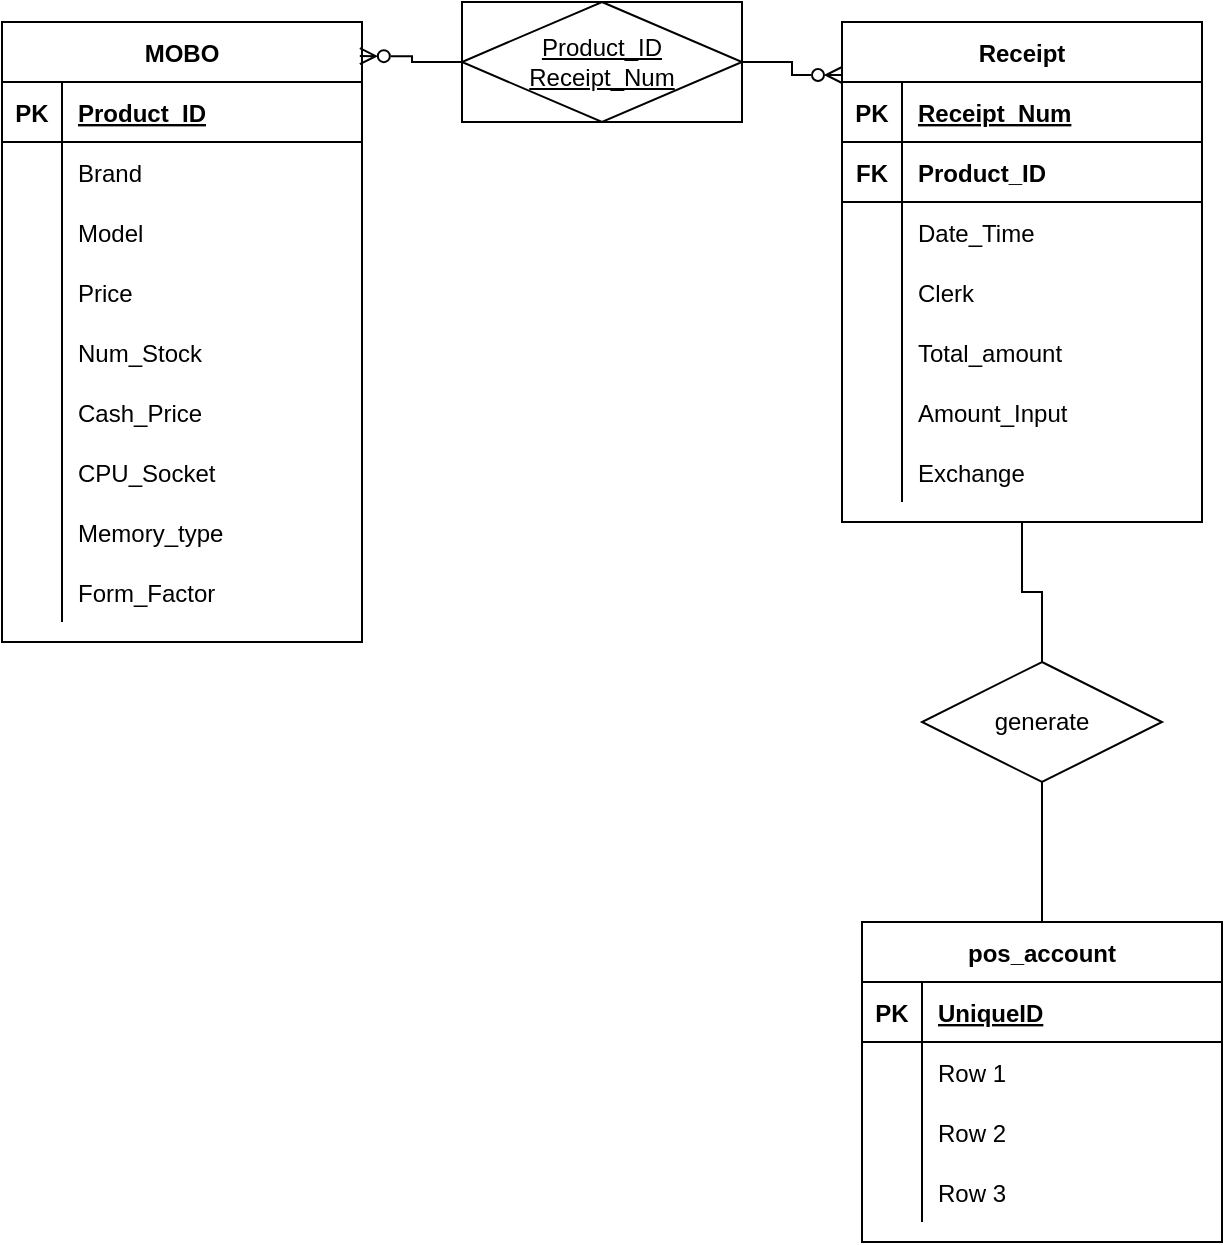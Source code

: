 <mxfile version="16.5.1" type="device"><diagram id="0jJzOU3Ml5l49ZaVhDgS" name="Page-1"><mxGraphModel dx="542" dy="1016" grid="1" gridSize="10" guides="1" tooltips="1" connect="1" arrows="1" fold="1" page="1" pageScale="1" pageWidth="850" pageHeight="1100" math="0" shadow="0"><root><mxCell id="0"/><mxCell id="1" parent="0"/><mxCell id="CDj8WZUj38GbwXmZY-a--4" value="MOBO" style="shape=table;startSize=30;container=1;collapsible=1;childLayout=tableLayout;fixedRows=1;rowLines=0;fontStyle=1;align=center;resizeLast=1;" vertex="1" parent="1"><mxGeometry x="50" y="40" width="180" height="310" as="geometry"/></mxCell><mxCell id="CDj8WZUj38GbwXmZY-a--5" value="" style="shape=tableRow;horizontal=0;startSize=0;swimlaneHead=0;swimlaneBody=0;fillColor=none;collapsible=0;dropTarget=0;points=[[0,0.5],[1,0.5]];portConstraint=eastwest;top=0;left=0;right=0;bottom=1;" vertex="1" parent="CDj8WZUj38GbwXmZY-a--4"><mxGeometry y="30" width="180" height="30" as="geometry"/></mxCell><mxCell id="CDj8WZUj38GbwXmZY-a--6" value="PK" style="shape=partialRectangle;connectable=0;fillColor=none;top=0;left=0;bottom=0;right=0;fontStyle=1;overflow=hidden;" vertex="1" parent="CDj8WZUj38GbwXmZY-a--5"><mxGeometry width="30" height="30" as="geometry"><mxRectangle width="30" height="30" as="alternateBounds"/></mxGeometry></mxCell><mxCell id="CDj8WZUj38GbwXmZY-a--7" value="Product_ID" style="shape=partialRectangle;connectable=0;fillColor=none;top=0;left=0;bottom=0;right=0;align=left;spacingLeft=6;fontStyle=5;overflow=hidden;" vertex="1" parent="CDj8WZUj38GbwXmZY-a--5"><mxGeometry x="30" width="150" height="30" as="geometry"><mxRectangle width="150" height="30" as="alternateBounds"/></mxGeometry></mxCell><mxCell id="CDj8WZUj38GbwXmZY-a--8" value="" style="shape=tableRow;horizontal=0;startSize=0;swimlaneHead=0;swimlaneBody=0;fillColor=none;collapsible=0;dropTarget=0;points=[[0,0.5],[1,0.5]];portConstraint=eastwest;top=0;left=0;right=0;bottom=0;" vertex="1" parent="CDj8WZUj38GbwXmZY-a--4"><mxGeometry y="60" width="180" height="30" as="geometry"/></mxCell><mxCell id="CDj8WZUj38GbwXmZY-a--9" value="" style="shape=partialRectangle;connectable=0;fillColor=none;top=0;left=0;bottom=0;right=0;editable=1;overflow=hidden;" vertex="1" parent="CDj8WZUj38GbwXmZY-a--8"><mxGeometry width="30" height="30" as="geometry"><mxRectangle width="30" height="30" as="alternateBounds"/></mxGeometry></mxCell><mxCell id="CDj8WZUj38GbwXmZY-a--10" value="Brand    " style="shape=partialRectangle;connectable=0;fillColor=none;top=0;left=0;bottom=0;right=0;align=left;spacingLeft=6;overflow=hidden;" vertex="1" parent="CDj8WZUj38GbwXmZY-a--8"><mxGeometry x="30" width="150" height="30" as="geometry"><mxRectangle width="150" height="30" as="alternateBounds"/></mxGeometry></mxCell><mxCell id="CDj8WZUj38GbwXmZY-a--11" value="" style="shape=tableRow;horizontal=0;startSize=0;swimlaneHead=0;swimlaneBody=0;fillColor=none;collapsible=0;dropTarget=0;points=[[0,0.5],[1,0.5]];portConstraint=eastwest;top=0;left=0;right=0;bottom=0;" vertex="1" parent="CDj8WZUj38GbwXmZY-a--4"><mxGeometry y="90" width="180" height="30" as="geometry"/></mxCell><mxCell id="CDj8WZUj38GbwXmZY-a--12" value="" style="shape=partialRectangle;connectable=0;fillColor=none;top=0;left=0;bottom=0;right=0;editable=1;overflow=hidden;" vertex="1" parent="CDj8WZUj38GbwXmZY-a--11"><mxGeometry width="30" height="30" as="geometry"><mxRectangle width="30" height="30" as="alternateBounds"/></mxGeometry></mxCell><mxCell id="CDj8WZUj38GbwXmZY-a--13" value="Model" style="shape=partialRectangle;connectable=0;fillColor=none;top=0;left=0;bottom=0;right=0;align=left;spacingLeft=6;overflow=hidden;" vertex="1" parent="CDj8WZUj38GbwXmZY-a--11"><mxGeometry x="30" width="150" height="30" as="geometry"><mxRectangle width="150" height="30" as="alternateBounds"/></mxGeometry></mxCell><mxCell id="CDj8WZUj38GbwXmZY-a--14" value="" style="shape=tableRow;horizontal=0;startSize=0;swimlaneHead=0;swimlaneBody=0;fillColor=none;collapsible=0;dropTarget=0;points=[[0,0.5],[1,0.5]];portConstraint=eastwest;top=0;left=0;right=0;bottom=0;" vertex="1" parent="CDj8WZUj38GbwXmZY-a--4"><mxGeometry y="120" width="180" height="30" as="geometry"/></mxCell><mxCell id="CDj8WZUj38GbwXmZY-a--15" value="" style="shape=partialRectangle;connectable=0;fillColor=none;top=0;left=0;bottom=0;right=0;editable=1;overflow=hidden;" vertex="1" parent="CDj8WZUj38GbwXmZY-a--14"><mxGeometry width="30" height="30" as="geometry"><mxRectangle width="30" height="30" as="alternateBounds"/></mxGeometry></mxCell><mxCell id="CDj8WZUj38GbwXmZY-a--16" value="Price" style="shape=partialRectangle;connectable=0;fillColor=none;top=0;left=0;bottom=0;right=0;align=left;spacingLeft=6;overflow=hidden;" vertex="1" parent="CDj8WZUj38GbwXmZY-a--14"><mxGeometry x="30" width="150" height="30" as="geometry"><mxRectangle width="150" height="30" as="alternateBounds"/></mxGeometry></mxCell><mxCell id="CDj8WZUj38GbwXmZY-a--17" value="" style="shape=tableRow;horizontal=0;startSize=0;swimlaneHead=0;swimlaneBody=0;fillColor=none;collapsible=0;dropTarget=0;points=[[0,0.5],[1,0.5]];portConstraint=eastwest;top=0;left=0;right=0;bottom=0;" vertex="1" parent="CDj8WZUj38GbwXmZY-a--4"><mxGeometry y="150" width="180" height="30" as="geometry"/></mxCell><mxCell id="CDj8WZUj38GbwXmZY-a--18" value="" style="shape=partialRectangle;connectable=0;fillColor=none;top=0;left=0;bottom=0;right=0;editable=1;overflow=hidden;" vertex="1" parent="CDj8WZUj38GbwXmZY-a--17"><mxGeometry width="30" height="30" as="geometry"><mxRectangle width="30" height="30" as="alternateBounds"/></mxGeometry></mxCell><mxCell id="CDj8WZUj38GbwXmZY-a--19" value="Num_Stock" style="shape=partialRectangle;connectable=0;fillColor=none;top=0;left=0;bottom=0;right=0;align=left;spacingLeft=6;overflow=hidden;" vertex="1" parent="CDj8WZUj38GbwXmZY-a--17"><mxGeometry x="30" width="150" height="30" as="geometry"><mxRectangle width="150" height="30" as="alternateBounds"/></mxGeometry></mxCell><mxCell id="CDj8WZUj38GbwXmZY-a--20" value="" style="shape=tableRow;horizontal=0;startSize=0;swimlaneHead=0;swimlaneBody=0;fillColor=none;collapsible=0;dropTarget=0;points=[[0,0.5],[1,0.5]];portConstraint=eastwest;top=0;left=0;right=0;bottom=0;" vertex="1" parent="CDj8WZUj38GbwXmZY-a--4"><mxGeometry y="180" width="180" height="30" as="geometry"/></mxCell><mxCell id="CDj8WZUj38GbwXmZY-a--21" value="" style="shape=partialRectangle;connectable=0;fillColor=none;top=0;left=0;bottom=0;right=0;editable=1;overflow=hidden;" vertex="1" parent="CDj8WZUj38GbwXmZY-a--20"><mxGeometry width="30" height="30" as="geometry"><mxRectangle width="30" height="30" as="alternateBounds"/></mxGeometry></mxCell><mxCell id="CDj8WZUj38GbwXmZY-a--22" value="Cash_Price" style="shape=partialRectangle;connectable=0;fillColor=none;top=0;left=0;bottom=0;right=0;align=left;spacingLeft=6;overflow=hidden;" vertex="1" parent="CDj8WZUj38GbwXmZY-a--20"><mxGeometry x="30" width="150" height="30" as="geometry"><mxRectangle width="150" height="30" as="alternateBounds"/></mxGeometry></mxCell><mxCell id="CDj8WZUj38GbwXmZY-a--23" value="" style="shape=tableRow;horizontal=0;startSize=0;swimlaneHead=0;swimlaneBody=0;fillColor=none;collapsible=0;dropTarget=0;points=[[0,0.5],[1,0.5]];portConstraint=eastwest;top=0;left=0;right=0;bottom=0;" vertex="1" parent="CDj8WZUj38GbwXmZY-a--4"><mxGeometry y="210" width="180" height="30" as="geometry"/></mxCell><mxCell id="CDj8WZUj38GbwXmZY-a--24" value="" style="shape=partialRectangle;connectable=0;fillColor=none;top=0;left=0;bottom=0;right=0;editable=1;overflow=hidden;" vertex="1" parent="CDj8WZUj38GbwXmZY-a--23"><mxGeometry width="30" height="30" as="geometry"><mxRectangle width="30" height="30" as="alternateBounds"/></mxGeometry></mxCell><mxCell id="CDj8WZUj38GbwXmZY-a--25" value="CPU_Socket" style="shape=partialRectangle;connectable=0;fillColor=none;top=0;left=0;bottom=0;right=0;align=left;spacingLeft=6;overflow=hidden;" vertex="1" parent="CDj8WZUj38GbwXmZY-a--23"><mxGeometry x="30" width="150" height="30" as="geometry"><mxRectangle width="150" height="30" as="alternateBounds"/></mxGeometry></mxCell><mxCell id="CDj8WZUj38GbwXmZY-a--26" value="" style="shape=tableRow;horizontal=0;startSize=0;swimlaneHead=0;swimlaneBody=0;fillColor=none;collapsible=0;dropTarget=0;points=[[0,0.5],[1,0.5]];portConstraint=eastwest;top=0;left=0;right=0;bottom=0;" vertex="1" parent="CDj8WZUj38GbwXmZY-a--4"><mxGeometry y="240" width="180" height="30" as="geometry"/></mxCell><mxCell id="CDj8WZUj38GbwXmZY-a--27" value="" style="shape=partialRectangle;connectable=0;fillColor=none;top=0;left=0;bottom=0;right=0;editable=1;overflow=hidden;" vertex="1" parent="CDj8WZUj38GbwXmZY-a--26"><mxGeometry width="30" height="30" as="geometry"><mxRectangle width="30" height="30" as="alternateBounds"/></mxGeometry></mxCell><mxCell id="CDj8WZUj38GbwXmZY-a--28" value="Memory_type" style="shape=partialRectangle;connectable=0;fillColor=none;top=0;left=0;bottom=0;right=0;align=left;spacingLeft=6;overflow=hidden;" vertex="1" parent="CDj8WZUj38GbwXmZY-a--26"><mxGeometry x="30" width="150" height="30" as="geometry"><mxRectangle width="150" height="30" as="alternateBounds"/></mxGeometry></mxCell><mxCell id="CDj8WZUj38GbwXmZY-a--29" value="" style="shape=tableRow;horizontal=0;startSize=0;swimlaneHead=0;swimlaneBody=0;fillColor=none;collapsible=0;dropTarget=0;points=[[0,0.5],[1,0.5]];portConstraint=eastwest;top=0;left=0;right=0;bottom=0;" vertex="1" parent="CDj8WZUj38GbwXmZY-a--4"><mxGeometry y="270" width="180" height="30" as="geometry"/></mxCell><mxCell id="CDj8WZUj38GbwXmZY-a--30" value="" style="shape=partialRectangle;connectable=0;fillColor=none;top=0;left=0;bottom=0;right=0;editable=1;overflow=hidden;" vertex="1" parent="CDj8WZUj38GbwXmZY-a--29"><mxGeometry width="30" height="30" as="geometry"><mxRectangle width="30" height="30" as="alternateBounds"/></mxGeometry></mxCell><mxCell id="CDj8WZUj38GbwXmZY-a--31" value="Form_Factor" style="shape=partialRectangle;connectable=0;fillColor=none;top=0;left=0;bottom=0;right=0;align=left;spacingLeft=6;overflow=hidden;" vertex="1" parent="CDj8WZUj38GbwXmZY-a--29"><mxGeometry x="30" width="150" height="30" as="geometry"><mxRectangle width="150" height="30" as="alternateBounds"/></mxGeometry></mxCell><mxCell id="CDj8WZUj38GbwXmZY-a--32" value="Receipt" style="shape=table;startSize=30;container=1;collapsible=1;childLayout=tableLayout;fixedRows=1;rowLines=0;fontStyle=1;align=center;resizeLast=1;" vertex="1" parent="1"><mxGeometry x="470" y="40" width="180" height="250" as="geometry"/></mxCell><mxCell id="CDj8WZUj38GbwXmZY-a--33" value="" style="shape=tableRow;horizontal=0;startSize=0;swimlaneHead=0;swimlaneBody=0;fillColor=none;collapsible=0;dropTarget=0;points=[[0,0.5],[1,0.5]];portConstraint=eastwest;top=0;left=0;right=0;bottom=1;" vertex="1" parent="CDj8WZUj38GbwXmZY-a--32"><mxGeometry y="30" width="180" height="30" as="geometry"/></mxCell><mxCell id="CDj8WZUj38GbwXmZY-a--34" value="PK" style="shape=partialRectangle;connectable=0;fillColor=none;top=0;left=0;bottom=0;right=0;fontStyle=1;overflow=hidden;" vertex="1" parent="CDj8WZUj38GbwXmZY-a--33"><mxGeometry width="30" height="30" as="geometry"><mxRectangle width="30" height="30" as="alternateBounds"/></mxGeometry></mxCell><mxCell id="CDj8WZUj38GbwXmZY-a--35" value="Receipt_Num" style="shape=partialRectangle;connectable=0;fillColor=none;top=0;left=0;bottom=0;right=0;align=left;spacingLeft=6;fontStyle=5;overflow=hidden;" vertex="1" parent="CDj8WZUj38GbwXmZY-a--33"><mxGeometry x="30" width="150" height="30" as="geometry"><mxRectangle width="150" height="30" as="alternateBounds"/></mxGeometry></mxCell><mxCell id="CDj8WZUj38GbwXmZY-a--54" value="" style="shape=tableRow;horizontal=0;startSize=0;swimlaneHead=0;swimlaneBody=0;fillColor=none;collapsible=0;dropTarget=0;points=[[0,0.5],[1,0.5]];portConstraint=eastwest;top=0;left=0;right=0;bottom=1;" vertex="1" parent="CDj8WZUj38GbwXmZY-a--32"><mxGeometry y="60" width="180" height="30" as="geometry"/></mxCell><mxCell id="CDj8WZUj38GbwXmZY-a--55" value="FK" style="shape=partialRectangle;connectable=0;fillColor=none;top=0;left=0;bottom=0;right=0;fontStyle=1;overflow=hidden;" vertex="1" parent="CDj8WZUj38GbwXmZY-a--54"><mxGeometry width="30" height="30" as="geometry"><mxRectangle width="30" height="30" as="alternateBounds"/></mxGeometry></mxCell><mxCell id="CDj8WZUj38GbwXmZY-a--56" value="Product_ID" style="shape=partialRectangle;connectable=0;fillColor=none;top=0;left=0;bottom=0;right=0;align=left;spacingLeft=6;fontStyle=1;overflow=hidden;" vertex="1" parent="CDj8WZUj38GbwXmZY-a--54"><mxGeometry x="30" width="150" height="30" as="geometry"><mxRectangle width="150" height="30" as="alternateBounds"/></mxGeometry></mxCell><mxCell id="CDj8WZUj38GbwXmZY-a--36" value="" style="shape=tableRow;horizontal=0;startSize=0;swimlaneHead=0;swimlaneBody=0;fillColor=none;collapsible=0;dropTarget=0;points=[[0,0.5],[1,0.5]];portConstraint=eastwest;top=0;left=0;right=0;bottom=0;" vertex="1" parent="CDj8WZUj38GbwXmZY-a--32"><mxGeometry y="90" width="180" height="30" as="geometry"/></mxCell><mxCell id="CDj8WZUj38GbwXmZY-a--37" value="" style="shape=partialRectangle;connectable=0;fillColor=none;top=0;left=0;bottom=0;right=0;editable=1;overflow=hidden;" vertex="1" parent="CDj8WZUj38GbwXmZY-a--36"><mxGeometry width="30" height="30" as="geometry"><mxRectangle width="30" height="30" as="alternateBounds"/></mxGeometry></mxCell><mxCell id="CDj8WZUj38GbwXmZY-a--38" value="Date_Time" style="shape=partialRectangle;connectable=0;fillColor=none;top=0;left=0;bottom=0;right=0;align=left;spacingLeft=6;overflow=hidden;" vertex="1" parent="CDj8WZUj38GbwXmZY-a--36"><mxGeometry x="30" width="150" height="30" as="geometry"><mxRectangle width="150" height="30" as="alternateBounds"/></mxGeometry></mxCell><mxCell id="CDj8WZUj38GbwXmZY-a--39" value="" style="shape=tableRow;horizontal=0;startSize=0;swimlaneHead=0;swimlaneBody=0;fillColor=none;collapsible=0;dropTarget=0;points=[[0,0.5],[1,0.5]];portConstraint=eastwest;top=0;left=0;right=0;bottom=0;" vertex="1" parent="CDj8WZUj38GbwXmZY-a--32"><mxGeometry y="120" width="180" height="30" as="geometry"/></mxCell><mxCell id="CDj8WZUj38GbwXmZY-a--40" value="" style="shape=partialRectangle;connectable=0;fillColor=none;top=0;left=0;bottom=0;right=0;editable=1;overflow=hidden;" vertex="1" parent="CDj8WZUj38GbwXmZY-a--39"><mxGeometry width="30" height="30" as="geometry"><mxRectangle width="30" height="30" as="alternateBounds"/></mxGeometry></mxCell><mxCell id="CDj8WZUj38GbwXmZY-a--41" value="Clerk" style="shape=partialRectangle;connectable=0;fillColor=none;top=0;left=0;bottom=0;right=0;align=left;spacingLeft=6;overflow=hidden;" vertex="1" parent="CDj8WZUj38GbwXmZY-a--39"><mxGeometry x="30" width="150" height="30" as="geometry"><mxRectangle width="150" height="30" as="alternateBounds"/></mxGeometry></mxCell><mxCell id="CDj8WZUj38GbwXmZY-a--42" value="" style="shape=tableRow;horizontal=0;startSize=0;swimlaneHead=0;swimlaneBody=0;fillColor=none;collapsible=0;dropTarget=0;points=[[0,0.5],[1,0.5]];portConstraint=eastwest;top=0;left=0;right=0;bottom=0;" vertex="1" parent="CDj8WZUj38GbwXmZY-a--32"><mxGeometry y="150" width="180" height="30" as="geometry"/></mxCell><mxCell id="CDj8WZUj38GbwXmZY-a--43" value="" style="shape=partialRectangle;connectable=0;fillColor=none;top=0;left=0;bottom=0;right=0;editable=1;overflow=hidden;" vertex="1" parent="CDj8WZUj38GbwXmZY-a--42"><mxGeometry width="30" height="30" as="geometry"><mxRectangle width="30" height="30" as="alternateBounds"/></mxGeometry></mxCell><mxCell id="CDj8WZUj38GbwXmZY-a--44" value="Total_amount" style="shape=partialRectangle;connectable=0;fillColor=none;top=0;left=0;bottom=0;right=0;align=left;spacingLeft=6;overflow=hidden;" vertex="1" parent="CDj8WZUj38GbwXmZY-a--42"><mxGeometry x="30" width="150" height="30" as="geometry"><mxRectangle width="150" height="30" as="alternateBounds"/></mxGeometry></mxCell><mxCell id="CDj8WZUj38GbwXmZY-a--48" value="" style="shape=tableRow;horizontal=0;startSize=0;swimlaneHead=0;swimlaneBody=0;fillColor=none;collapsible=0;dropTarget=0;points=[[0,0.5],[1,0.5]];portConstraint=eastwest;top=0;left=0;right=0;bottom=0;" vertex="1" parent="CDj8WZUj38GbwXmZY-a--32"><mxGeometry y="180" width="180" height="30" as="geometry"/></mxCell><mxCell id="CDj8WZUj38GbwXmZY-a--49" value="" style="shape=partialRectangle;connectable=0;fillColor=none;top=0;left=0;bottom=0;right=0;editable=1;overflow=hidden;" vertex="1" parent="CDj8WZUj38GbwXmZY-a--48"><mxGeometry width="30" height="30" as="geometry"><mxRectangle width="30" height="30" as="alternateBounds"/></mxGeometry></mxCell><mxCell id="CDj8WZUj38GbwXmZY-a--50" value="Amount_Input" style="shape=partialRectangle;connectable=0;fillColor=none;top=0;left=0;bottom=0;right=0;align=left;spacingLeft=6;overflow=hidden;" vertex="1" parent="CDj8WZUj38GbwXmZY-a--48"><mxGeometry x="30" width="150" height="30" as="geometry"><mxRectangle width="150" height="30" as="alternateBounds"/></mxGeometry></mxCell><mxCell id="CDj8WZUj38GbwXmZY-a--51" value="" style="shape=tableRow;horizontal=0;startSize=0;swimlaneHead=0;swimlaneBody=0;fillColor=none;collapsible=0;dropTarget=0;points=[[0,0.5],[1,0.5]];portConstraint=eastwest;top=0;left=0;right=0;bottom=0;" vertex="1" parent="CDj8WZUj38GbwXmZY-a--32"><mxGeometry y="210" width="180" height="30" as="geometry"/></mxCell><mxCell id="CDj8WZUj38GbwXmZY-a--52" value="" style="shape=partialRectangle;connectable=0;fillColor=none;top=0;left=0;bottom=0;right=0;editable=1;overflow=hidden;" vertex="1" parent="CDj8WZUj38GbwXmZY-a--51"><mxGeometry width="30" height="30" as="geometry"><mxRectangle width="30" height="30" as="alternateBounds"/></mxGeometry></mxCell><mxCell id="CDj8WZUj38GbwXmZY-a--53" value="Exchange" style="shape=partialRectangle;connectable=0;fillColor=none;top=0;left=0;bottom=0;right=0;align=left;spacingLeft=6;overflow=hidden;" vertex="1" parent="CDj8WZUj38GbwXmZY-a--51"><mxGeometry x="30" width="150" height="30" as="geometry"><mxRectangle width="150" height="30" as="alternateBounds"/></mxGeometry></mxCell><mxCell id="CDj8WZUj38GbwXmZY-a--46" style="edgeStyle=orthogonalEdgeStyle;rounded=0;orthogonalLoop=1;jettySize=auto;html=1;entryX=0.994;entryY=0.055;entryDx=0;entryDy=0;entryPerimeter=0;endArrow=ERzeroToMany;endFill=0;exitX=0;exitY=0.5;exitDx=0;exitDy=0;" edge="1" parent="1" source="CDj8WZUj38GbwXmZY-a--73" target="CDj8WZUj38GbwXmZY-a--4"><mxGeometry relative="1" as="geometry"><mxPoint x="290" y="60" as="sourcePoint"/></mxGeometry></mxCell><mxCell id="CDj8WZUj38GbwXmZY-a--47" style="edgeStyle=orthogonalEdgeStyle;rounded=0;orthogonalLoop=1;jettySize=auto;html=1;entryX=0;entryY=0.106;entryDx=0;entryDy=0;entryPerimeter=0;endArrow=ERzeroToMany;endFill=0;exitX=1;exitY=0.5;exitDx=0;exitDy=0;" edge="1" parent="1" source="CDj8WZUj38GbwXmZY-a--73" target="CDj8WZUj38GbwXmZY-a--32"><mxGeometry relative="1" as="geometry"><mxPoint x="410" y="60" as="sourcePoint"/></mxGeometry></mxCell><mxCell id="CDj8WZUj38GbwXmZY-a--57" value="pos_account" style="shape=table;startSize=30;container=1;collapsible=1;childLayout=tableLayout;fixedRows=1;rowLines=0;fontStyle=1;align=center;resizeLast=1;" vertex="1" parent="1"><mxGeometry x="480" y="490" width="180" height="160" as="geometry"/></mxCell><mxCell id="CDj8WZUj38GbwXmZY-a--58" value="" style="shape=tableRow;horizontal=0;startSize=0;swimlaneHead=0;swimlaneBody=0;fillColor=none;collapsible=0;dropTarget=0;points=[[0,0.5],[1,0.5]];portConstraint=eastwest;top=0;left=0;right=0;bottom=1;" vertex="1" parent="CDj8WZUj38GbwXmZY-a--57"><mxGeometry y="30" width="180" height="30" as="geometry"/></mxCell><mxCell id="CDj8WZUj38GbwXmZY-a--59" value="PK" style="shape=partialRectangle;connectable=0;fillColor=none;top=0;left=0;bottom=0;right=0;fontStyle=1;overflow=hidden;" vertex="1" parent="CDj8WZUj38GbwXmZY-a--58"><mxGeometry width="30" height="30" as="geometry"><mxRectangle width="30" height="30" as="alternateBounds"/></mxGeometry></mxCell><mxCell id="CDj8WZUj38GbwXmZY-a--60" value="UniqueID" style="shape=partialRectangle;connectable=0;fillColor=none;top=0;left=0;bottom=0;right=0;align=left;spacingLeft=6;fontStyle=5;overflow=hidden;" vertex="1" parent="CDj8WZUj38GbwXmZY-a--58"><mxGeometry x="30" width="150" height="30" as="geometry"><mxRectangle width="150" height="30" as="alternateBounds"/></mxGeometry></mxCell><mxCell id="CDj8WZUj38GbwXmZY-a--61" value="" style="shape=tableRow;horizontal=0;startSize=0;swimlaneHead=0;swimlaneBody=0;fillColor=none;collapsible=0;dropTarget=0;points=[[0,0.5],[1,0.5]];portConstraint=eastwest;top=0;left=0;right=0;bottom=0;" vertex="1" parent="CDj8WZUj38GbwXmZY-a--57"><mxGeometry y="60" width="180" height="30" as="geometry"/></mxCell><mxCell id="CDj8WZUj38GbwXmZY-a--62" value="" style="shape=partialRectangle;connectable=0;fillColor=none;top=0;left=0;bottom=0;right=0;editable=1;overflow=hidden;" vertex="1" parent="CDj8WZUj38GbwXmZY-a--61"><mxGeometry width="30" height="30" as="geometry"><mxRectangle width="30" height="30" as="alternateBounds"/></mxGeometry></mxCell><mxCell id="CDj8WZUj38GbwXmZY-a--63" value="Row 1" style="shape=partialRectangle;connectable=0;fillColor=none;top=0;left=0;bottom=0;right=0;align=left;spacingLeft=6;overflow=hidden;" vertex="1" parent="CDj8WZUj38GbwXmZY-a--61"><mxGeometry x="30" width="150" height="30" as="geometry"><mxRectangle width="150" height="30" as="alternateBounds"/></mxGeometry></mxCell><mxCell id="CDj8WZUj38GbwXmZY-a--64" value="" style="shape=tableRow;horizontal=0;startSize=0;swimlaneHead=0;swimlaneBody=0;fillColor=none;collapsible=0;dropTarget=0;points=[[0,0.5],[1,0.5]];portConstraint=eastwest;top=0;left=0;right=0;bottom=0;" vertex="1" parent="CDj8WZUj38GbwXmZY-a--57"><mxGeometry y="90" width="180" height="30" as="geometry"/></mxCell><mxCell id="CDj8WZUj38GbwXmZY-a--65" value="" style="shape=partialRectangle;connectable=0;fillColor=none;top=0;left=0;bottom=0;right=0;editable=1;overflow=hidden;" vertex="1" parent="CDj8WZUj38GbwXmZY-a--64"><mxGeometry width="30" height="30" as="geometry"><mxRectangle width="30" height="30" as="alternateBounds"/></mxGeometry></mxCell><mxCell id="CDj8WZUj38GbwXmZY-a--66" value="Row 2" style="shape=partialRectangle;connectable=0;fillColor=none;top=0;left=0;bottom=0;right=0;align=left;spacingLeft=6;overflow=hidden;" vertex="1" parent="CDj8WZUj38GbwXmZY-a--64"><mxGeometry x="30" width="150" height="30" as="geometry"><mxRectangle width="150" height="30" as="alternateBounds"/></mxGeometry></mxCell><mxCell id="CDj8WZUj38GbwXmZY-a--67" value="" style="shape=tableRow;horizontal=0;startSize=0;swimlaneHead=0;swimlaneBody=0;fillColor=none;collapsible=0;dropTarget=0;points=[[0,0.5],[1,0.5]];portConstraint=eastwest;top=0;left=0;right=0;bottom=0;" vertex="1" parent="CDj8WZUj38GbwXmZY-a--57"><mxGeometry y="120" width="180" height="30" as="geometry"/></mxCell><mxCell id="CDj8WZUj38GbwXmZY-a--68" value="" style="shape=partialRectangle;connectable=0;fillColor=none;top=0;left=0;bottom=0;right=0;editable=1;overflow=hidden;" vertex="1" parent="CDj8WZUj38GbwXmZY-a--67"><mxGeometry width="30" height="30" as="geometry"><mxRectangle width="30" height="30" as="alternateBounds"/></mxGeometry></mxCell><mxCell id="CDj8WZUj38GbwXmZY-a--69" value="Row 3" style="shape=partialRectangle;connectable=0;fillColor=none;top=0;left=0;bottom=0;right=0;align=left;spacingLeft=6;overflow=hidden;" vertex="1" parent="CDj8WZUj38GbwXmZY-a--67"><mxGeometry x="30" width="150" height="30" as="geometry"><mxRectangle width="150" height="30" as="alternateBounds"/></mxGeometry></mxCell><mxCell id="CDj8WZUj38GbwXmZY-a--71" style="edgeStyle=orthogonalEdgeStyle;rounded=0;orthogonalLoop=1;jettySize=auto;html=1;entryX=0.5;entryY=1;entryDx=0;entryDy=0;endArrow=none;endFill=0;" edge="1" parent="1" source="CDj8WZUj38GbwXmZY-a--70" target="CDj8WZUj38GbwXmZY-a--32"><mxGeometry relative="1" as="geometry"/></mxCell><mxCell id="CDj8WZUj38GbwXmZY-a--72" style="edgeStyle=orthogonalEdgeStyle;rounded=0;orthogonalLoop=1;jettySize=auto;html=1;entryX=0.5;entryY=0;entryDx=0;entryDy=0;endArrow=none;endFill=0;" edge="1" parent="1" source="CDj8WZUj38GbwXmZY-a--70" target="CDj8WZUj38GbwXmZY-a--57"><mxGeometry relative="1" as="geometry"/></mxCell><mxCell id="CDj8WZUj38GbwXmZY-a--70" value="generate" style="shape=rhombus;perimeter=rhombusPerimeter;whiteSpace=wrap;html=1;align=center;" vertex="1" parent="1"><mxGeometry x="510" y="360" width="120" height="60" as="geometry"/></mxCell><mxCell id="CDj8WZUj38GbwXmZY-a--73" value="&lt;u&gt;Product_ID&lt;br&gt;Receipt_Num&lt;/u&gt;" style="shape=associativeEntity;whiteSpace=wrap;html=1;align=center;" vertex="1" parent="1"><mxGeometry x="280" y="30" width="140" height="60" as="geometry"/></mxCell></root></mxGraphModel></diagram></mxfile>